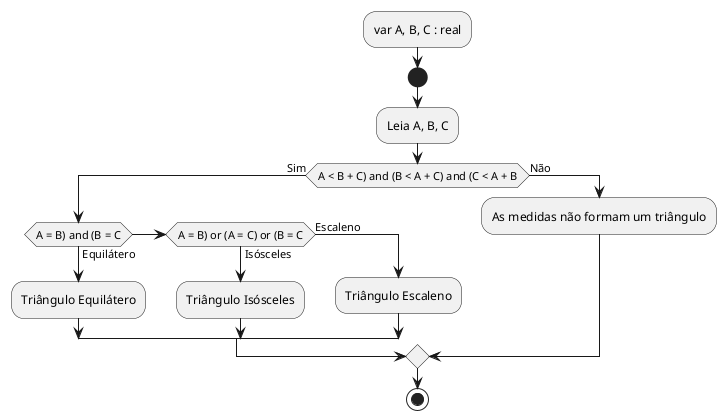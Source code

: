 @startuml

' Definição das variáveis
:var A, B, C : real;

start

' Leitura de A, B e C
:Leia A, B, C;

' Verificação das condições para formar um triângulo
if (A < B + C) and (B < A + C) and (C < A + B) then (Sim)
  
  ' Verificação do tipo de triângulo
  if (A = B) and (B = C) then (Equilátero)
    :Triângulo Equilátero;
  elseif (A = B) or (A = C) or (B = C) then (Isósceles)
    :Triângulo Isósceles;
  else (Escaleno)
    :Triângulo Escaleno;
  endif
  
else (Não)

  ' Caso não forme um triângulo
  :As medidas não formam um triângulo;
  
endif

stop

@enduml
